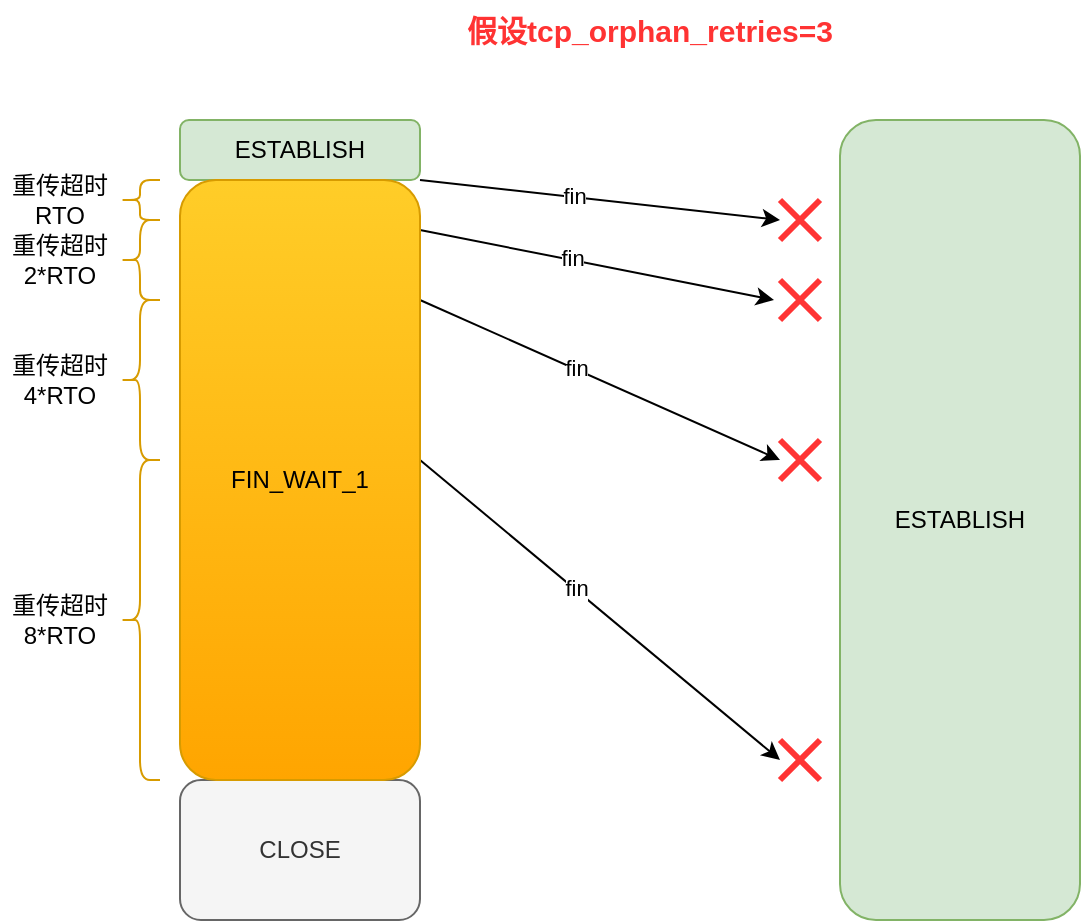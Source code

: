 <mxfile version="20.8.16" type="device"><diagram name="第 1 页" id="rM8j7UXgsIs_4yj_zaCb"><mxGraphModel dx="1418" dy="828" grid="1" gridSize="10" guides="1" tooltips="1" connect="1" arrows="1" fold="1" page="1" pageScale="1" pageWidth="827" pageHeight="1169" math="0" shadow="0"><root><mxCell id="0"/><mxCell id="1" parent="0"/><mxCell id="NiQcPkI9Ou7xpyMPSRXo-3" value="ESTABLISH" style="rounded=1;whiteSpace=wrap;html=1;fillColor=#d5e8d4;strokeColor=#82b366;" parent="1" vertex="1"><mxGeometry x="150" y="160" width="120" height="30" as="geometry"/></mxCell><mxCell id="NiQcPkI9Ou7xpyMPSRXo-4" value="ESTABLISH" style="rounded=1;whiteSpace=wrap;html=1;fillColor=#d5e8d4;strokeColor=#82b366;" parent="1" vertex="1"><mxGeometry x="480" y="160" width="120" height="400" as="geometry"/></mxCell><mxCell id="J9tkuOY3r8yE4bf_1qsk-1" value="" style="endArrow=classic;html=1;rounded=0;exitX=1;exitY=1;exitDx=0;exitDy=0;" parent="1" source="NiQcPkI9Ou7xpyMPSRXo-3" edge="1"><mxGeometry width="50" height="50" relative="1" as="geometry"><mxPoint x="340" y="180" as="sourcePoint"/><mxPoint x="450" y="210" as="targetPoint"/></mxGeometry></mxCell><mxCell id="J9tkuOY3r8yE4bf_1qsk-3" value="fin" style="edgeLabel;html=1;align=center;verticalAlign=middle;resizable=0;points=[];" parent="J9tkuOY3r8yE4bf_1qsk-1" vertex="1" connectable="0"><mxGeometry x="-0.143" y="1" relative="1" as="geometry"><mxPoint as="offset"/></mxGeometry></mxCell><mxCell id="J9tkuOY3r8yE4bf_1qsk-2" value="" style="shape=umlDestroy;whiteSpace=wrap;html=1;strokeWidth=3;strokeColor=#FF3333;" parent="1" vertex="1"><mxGeometry x="450" y="200" width="20" height="20" as="geometry"/></mxCell><mxCell id="J9tkuOY3r8yE4bf_1qsk-4" value="" style="shape=curlyBracket;whiteSpace=wrap;html=1;rounded=1;labelPosition=left;verticalLabelPosition=middle;align=right;verticalAlign=middle;strokeColor=#d79b00;fillColor=#ffe6cc;" parent="1" vertex="1"><mxGeometry x="120" y="190" width="20" height="20" as="geometry"/></mxCell><mxCell id="J9tkuOY3r8yE4bf_1qsk-5" value="重传超时&lt;br&gt;RTO" style="text;html=1;strokeColor=none;fillColor=none;align=center;verticalAlign=middle;whiteSpace=wrap;rounded=0;" parent="1" vertex="1"><mxGeometry x="60" y="185" width="60" height="30" as="geometry"/></mxCell><mxCell id="J9tkuOY3r8yE4bf_1qsk-6" value="" style="endArrow=classic;html=1;rounded=0;exitX=1.025;exitY=0.086;exitDx=0;exitDy=0;exitPerimeter=0;" parent="1" edge="1"><mxGeometry width="50" height="50" relative="1" as="geometry"><mxPoint x="270" y="215.0" as="sourcePoint"/><mxPoint x="447" y="250" as="targetPoint"/></mxGeometry></mxCell><mxCell id="J9tkuOY3r8yE4bf_1qsk-7" value="fin" style="edgeLabel;html=1;align=center;verticalAlign=middle;resizable=0;points=[];" parent="J9tkuOY3r8yE4bf_1qsk-6" vertex="1" connectable="0"><mxGeometry x="-0.143" y="1" relative="1" as="geometry"><mxPoint as="offset"/></mxGeometry></mxCell><mxCell id="J9tkuOY3r8yE4bf_1qsk-8" value="" style="shape=umlDestroy;whiteSpace=wrap;html=1;strokeWidth=3;strokeColor=#FF3333;" parent="1" vertex="1"><mxGeometry x="450" y="240" width="20" height="20" as="geometry"/></mxCell><mxCell id="J9tkuOY3r8yE4bf_1qsk-9" value="" style="shape=curlyBracket;whiteSpace=wrap;html=1;rounded=1;labelPosition=left;verticalLabelPosition=middle;align=right;verticalAlign=middle;strokeColor=#d79b00;fillColor=#ffe6cc;" parent="1" vertex="1"><mxGeometry x="120" y="210" width="20" height="40" as="geometry"/></mxCell><mxCell id="J9tkuOY3r8yE4bf_1qsk-10" value="重传超时&lt;br&gt;2*RTO" style="text;html=1;strokeColor=none;fillColor=none;align=center;verticalAlign=middle;whiteSpace=wrap;rounded=0;" parent="1" vertex="1"><mxGeometry x="60" y="215" width="60" height="30" as="geometry"/></mxCell><mxCell id="J9tkuOY3r8yE4bf_1qsk-11" value="" style="endArrow=classic;html=1;rounded=0;exitX=1.025;exitY=0.086;exitDx=0;exitDy=0;exitPerimeter=0;" parent="1" edge="1"><mxGeometry width="50" height="50" relative="1" as="geometry"><mxPoint x="270" y="250" as="sourcePoint"/><mxPoint x="450" y="330" as="targetPoint"/></mxGeometry></mxCell><mxCell id="J9tkuOY3r8yE4bf_1qsk-12" value="fin" style="edgeLabel;html=1;align=center;verticalAlign=middle;resizable=0;points=[];" parent="J9tkuOY3r8yE4bf_1qsk-11" vertex="1" connectable="0"><mxGeometry x="-0.143" y="1" relative="1" as="geometry"><mxPoint as="offset"/></mxGeometry></mxCell><mxCell id="J9tkuOY3r8yE4bf_1qsk-13" value="" style="shape=umlDestroy;whiteSpace=wrap;html=1;strokeWidth=3;strokeColor=#FF3333;" parent="1" vertex="1"><mxGeometry x="450" y="320" width="20" height="20" as="geometry"/></mxCell><mxCell id="J9tkuOY3r8yE4bf_1qsk-14" value="" style="shape=curlyBracket;whiteSpace=wrap;html=1;rounded=1;labelPosition=left;verticalLabelPosition=middle;align=right;verticalAlign=middle;strokeColor=#d79b00;fillColor=#ffe6cc;" parent="1" vertex="1"><mxGeometry x="120" y="250" width="20" height="80" as="geometry"/></mxCell><mxCell id="J9tkuOY3r8yE4bf_1qsk-15" value="重传超时&lt;br&gt;4*RTO" style="text;html=1;strokeColor=none;fillColor=none;align=center;verticalAlign=middle;whiteSpace=wrap;rounded=0;" parent="1" vertex="1"><mxGeometry x="60" y="275" width="60" height="30" as="geometry"/></mxCell><mxCell id="J9tkuOY3r8yE4bf_1qsk-16" value="" style="shape=curlyBracket;whiteSpace=wrap;html=1;rounded=1;labelPosition=left;verticalLabelPosition=middle;align=right;verticalAlign=middle;strokeColor=#d79b00;fillColor=#ffe6cc;" parent="1" vertex="1"><mxGeometry x="120" y="330" width="20" height="160" as="geometry"/></mxCell><mxCell id="J9tkuOY3r8yE4bf_1qsk-17" value="" style="endArrow=classic;html=1;rounded=0;exitX=1.025;exitY=0.086;exitDx=0;exitDy=0;exitPerimeter=0;" parent="1" edge="1"><mxGeometry width="50" height="50" relative="1" as="geometry"><mxPoint x="270" y="330" as="sourcePoint"/><mxPoint x="450" y="480" as="targetPoint"/></mxGeometry></mxCell><mxCell id="J9tkuOY3r8yE4bf_1qsk-18" value="fin" style="edgeLabel;html=1;align=center;verticalAlign=middle;resizable=0;points=[];" parent="J9tkuOY3r8yE4bf_1qsk-17" vertex="1" connectable="0"><mxGeometry x="-0.143" y="1" relative="1" as="geometry"><mxPoint as="offset"/></mxGeometry></mxCell><mxCell id="J9tkuOY3r8yE4bf_1qsk-19" value="" style="shape=umlDestroy;whiteSpace=wrap;html=1;strokeWidth=3;strokeColor=#FF3333;" parent="1" vertex="1"><mxGeometry x="450" y="470" width="20" height="20" as="geometry"/></mxCell><mxCell id="J9tkuOY3r8yE4bf_1qsk-20" value="重传超时&lt;br&gt;8*RTO" style="text;html=1;strokeColor=none;fillColor=none;align=center;verticalAlign=middle;whiteSpace=wrap;rounded=0;" parent="1" vertex="1"><mxGeometry x="60" y="395" width="60" height="30" as="geometry"/></mxCell><mxCell id="J9tkuOY3r8yE4bf_1qsk-21" value="CLOSE" style="rounded=1;whiteSpace=wrap;html=1;fillColor=#f5f5f5;strokeColor=#666666;fontColor=#333333;" parent="1" vertex="1"><mxGeometry x="150" y="490" width="120" height="70" as="geometry"/></mxCell><mxCell id="bqYiSeJEVgdTaVtKOBO_-1" value="FIN_WAIT_1" style="rounded=1;whiteSpace=wrap;html=1;fillColor=#ffcd28;strokeColor=#d79b00;gradientColor=#ffa500;" parent="1" vertex="1"><mxGeometry x="150" y="190" width="120" height="300" as="geometry"/></mxCell><mxCell id="bqYiSeJEVgdTaVtKOBO_-2" value="&lt;b&gt;&lt;font style=&quot;font-size: 15px;&quot; color=&quot;#ff3333&quot;&gt;假设tcp_orphan_retries=3&lt;/font&gt;&lt;/b&gt;" style="text;html=1;strokeColor=none;fillColor=none;align=center;verticalAlign=middle;whiteSpace=wrap;rounded=0;" parent="1" vertex="1"><mxGeometry x="290" y="100" width="190" height="30" as="geometry"/></mxCell></root></mxGraphModel></diagram></mxfile>